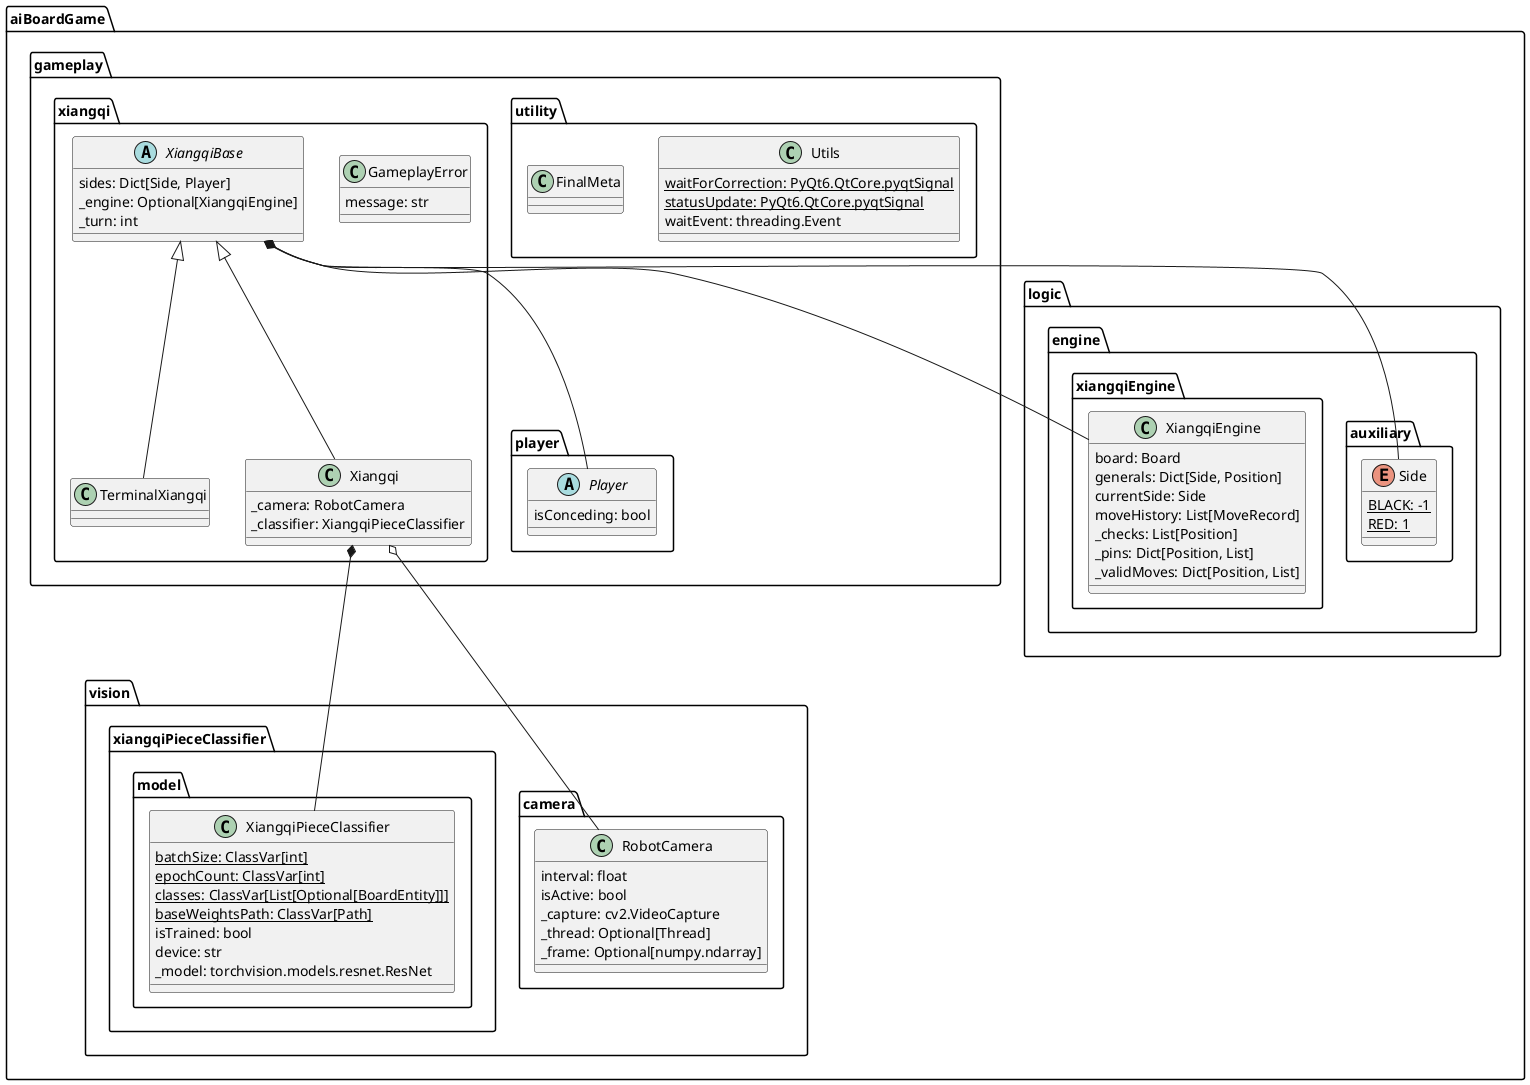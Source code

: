 @startuml Gameplay

class aiBoardGame.vision.camera.RobotCamera {
  interval: float
  isActive: bool
  _capture: cv2.VideoCapture
  _thread: Optional[Thread]
  _frame: Optional[numpy.ndarray]
}
enum aiBoardGame.logic.engine.auxiliary.Side {
  BLACK: -1 {static}
  RED: 1 {static}
}
class aiBoardGame.vision.xiangqiPieceClassifier.model.XiangqiPieceClassifier {
  batchSize: ClassVar[int] {static}
  epochCount: ClassVar[int] {static}
  classes: ClassVar[List[Optional[BoardEntity]]] {static}
  baseWeightsPath: ClassVar[Path] {static}
  isTrained: bool
  device: str
  _model: torchvision.models.resnet.ResNet
}
class aiBoardGame.logic.engine.xiangqiEngine.XiangqiEngine {
  board: Board
  generals: Dict[Side, Position]
  currentSide: Side
  moveHistory: List[MoveRecord]
  _checks: List[Position]
  _pins: Dict[Position, List]
  _validMoves: Dict[Position, List]
}

class aiBoardGame.gameplay.utility.Utils {
  waitForCorrection: PyQt6.QtCore.pyqtSignal {static}
  statusUpdate: PyQt6.QtCore.pyqtSignal {static}
  waitEvent: threading.Event
}
class aiBoardGame.gameplay.utility.FinalMeta {
}

abstract class aiBoardGame.gameplay.player.Player {
  isConceding: bool
}

class aiBoardGame.gameplay.xiangqi.GameplayError {
  message: str
}
abstract class aiBoardGame.gameplay.xiangqi.XiangqiBase {
  sides: Dict[Side, Player]
  _engine: Optional[XiangqiEngine]
  _turn: int
}
class aiBoardGame.gameplay.xiangqi.TerminalXiangqi {
}
class aiBoardGame.gameplay.xiangqi.Xiangqi {
  _camera: RobotCamera
  _classifier: XiangqiPieceClassifier
}

aiBoardGame.gameplay.xiangqi.XiangqiBase <|-- aiBoardGame.gameplay.xiangqi.TerminalXiangqi
aiBoardGame.gameplay.xiangqi.XiangqiBase <|-- aiBoardGame.gameplay.xiangqi.Xiangqi

aiBoardGame.gameplay.xiangqi.Xiangqi o-- aiBoardGame.vision.camera.RobotCamera
aiBoardGame.gameplay.xiangqi.XiangqiBase o-- aiBoardGame.gameplay.player.Player
aiBoardGame.gameplay.xiangqi.XiangqiBase *-- aiBoardGame.logic.engine.auxiliary.Side
aiBoardGame.gameplay.xiangqi.XiangqiBase *-- aiBoardGame.logic.engine.xiangqiEngine.XiangqiEngine
aiBoardGame.gameplay.xiangqi.Xiangqi *-- aiBoardGame.vision.xiangqiPieceClassifier.model.XiangqiPieceClassifier

@enduml
